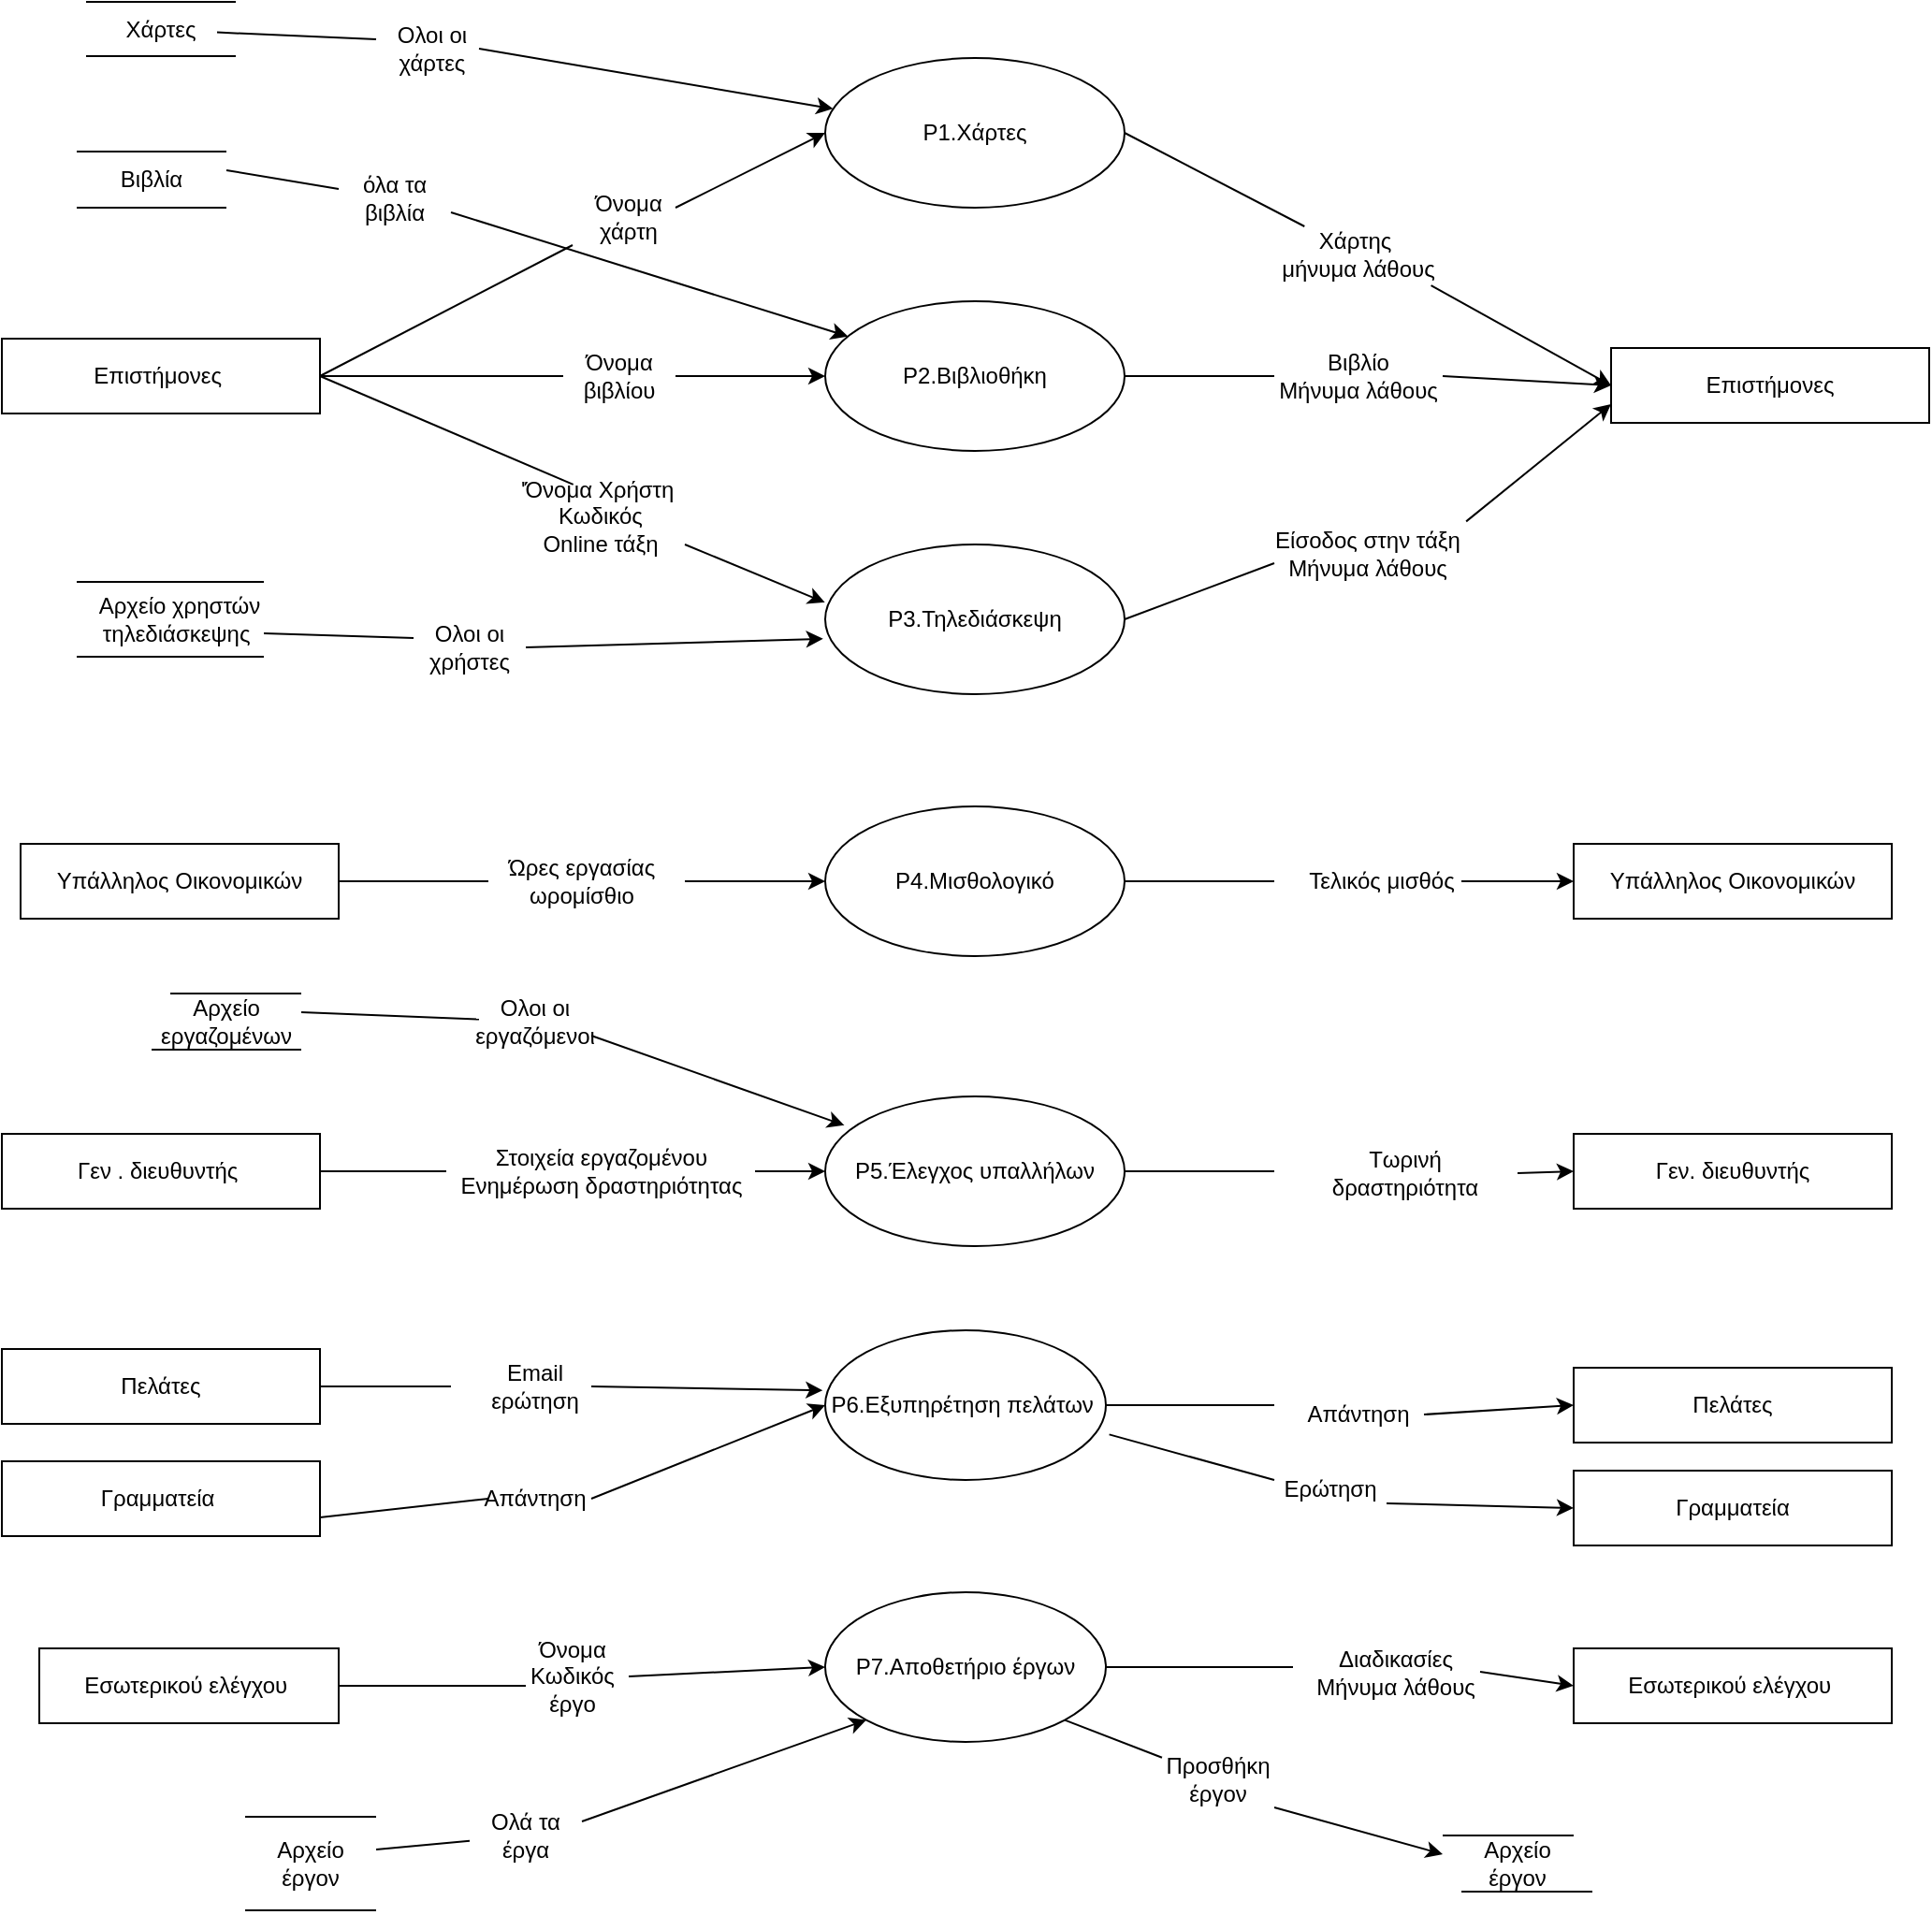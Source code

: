 <mxfile version="21.3.2" type="github">
  <diagram name="Σελίδα-1" id="d722_HOSetGY8IbsiXK8">
    <mxGraphModel dx="1608" dy="756" grid="1" gridSize="10" guides="1" tooltips="1" connect="1" arrows="1" fold="1" page="1" pageScale="1" pageWidth="3300" pageHeight="4681" math="0" shadow="0">
      <root>
        <mxCell id="0" />
        <mxCell id="1" parent="0" />
        <mxCell id="W4YdzC6T8s4nz27xlf9W-1" value="Επιστήμονες&amp;nbsp;" style="rounded=0;whiteSpace=wrap;html=1;" vertex="1" parent="1">
          <mxGeometry x="880" y="790" width="170" height="40" as="geometry" />
        </mxCell>
        <mxCell id="W4YdzC6T8s4nz27xlf9W-3" value="Ρ1.Χάρτες" style="ellipse;whiteSpace=wrap;html=1;align=center;" vertex="1" parent="1">
          <mxGeometry x="1320" y="640" width="160" height="80" as="geometry" />
        </mxCell>
        <mxCell id="W4YdzC6T8s4nz27xlf9W-4" value="" style="endArrow=none;html=1;rounded=0;exitX=1;exitY=0.5;exitDx=0;exitDy=0;entryX=0;entryY=1;entryDx=0;entryDy=0;" edge="1" parent="1" source="W4YdzC6T8s4nz27xlf9W-1" target="W4YdzC6T8s4nz27xlf9W-5">
          <mxGeometry width="50" height="50" relative="1" as="geometry">
            <mxPoint x="1080" y="710" as="sourcePoint" />
            <mxPoint x="1120" y="680" as="targetPoint" />
          </mxGeometry>
        </mxCell>
        <mxCell id="W4YdzC6T8s4nz27xlf9W-5" value="Όνομα χάρτη" style="text;html=1;strokeColor=none;fillColor=none;align=center;verticalAlign=middle;whiteSpace=wrap;rounded=0;" vertex="1" parent="1">
          <mxGeometry x="1185" y="710" width="60" height="30" as="geometry" />
        </mxCell>
        <mxCell id="W4YdzC6T8s4nz27xlf9W-6" value="" style="endArrow=classic;html=1;rounded=0;entryX=0;entryY=0.5;entryDx=0;entryDy=0;" edge="1" parent="1" target="W4YdzC6T8s4nz27xlf9W-3">
          <mxGeometry width="50" height="50" relative="1" as="geometry">
            <mxPoint x="1240" y="720" as="sourcePoint" />
            <mxPoint x="1260" y="640" as="targetPoint" />
          </mxGeometry>
        </mxCell>
        <mxCell id="W4YdzC6T8s4nz27xlf9W-7" value="Ρ2.Βιβλιοθήκη" style="ellipse;whiteSpace=wrap;html=1;align=center;" vertex="1" parent="1">
          <mxGeometry x="1320" y="770" width="160" height="80" as="geometry" />
        </mxCell>
        <mxCell id="W4YdzC6T8s4nz27xlf9W-8" value="" style="endArrow=none;html=1;rounded=0;exitX=1;exitY=0.5;exitDx=0;exitDy=0;entryX=0;entryY=0.5;entryDx=0;entryDy=0;" edge="1" parent="1" source="W4YdzC6T8s4nz27xlf9W-1" target="W4YdzC6T8s4nz27xlf9W-10">
          <mxGeometry width="50" height="50" relative="1" as="geometry">
            <mxPoint x="1030" y="700" as="sourcePoint" />
            <mxPoint x="1160" y="750" as="targetPoint" />
          </mxGeometry>
        </mxCell>
        <mxCell id="W4YdzC6T8s4nz27xlf9W-10" value="Όνομα βιβλίου" style="text;html=1;strokeColor=none;fillColor=none;align=center;verticalAlign=middle;whiteSpace=wrap;rounded=0;" vertex="1" parent="1">
          <mxGeometry x="1180" y="795" width="60" height="30" as="geometry" />
        </mxCell>
        <mxCell id="W4YdzC6T8s4nz27xlf9W-11" value="" style="endArrow=classic;html=1;rounded=0;exitX=1;exitY=0.5;exitDx=0;exitDy=0;entryX=0;entryY=0.5;entryDx=0;entryDy=0;" edge="1" parent="1" source="W4YdzC6T8s4nz27xlf9W-10" target="W4YdzC6T8s4nz27xlf9W-7">
          <mxGeometry width="50" height="50" relative="1" as="geometry">
            <mxPoint x="1250" y="800" as="sourcePoint" />
            <mxPoint x="1300" y="750" as="targetPoint" />
          </mxGeometry>
        </mxCell>
        <mxCell id="W4YdzC6T8s4nz27xlf9W-12" value="Ρ3.Τηλεδιάσκεψη" style="ellipse;whiteSpace=wrap;html=1;align=center;" vertex="1" parent="1">
          <mxGeometry x="1320" y="900" width="160" height="80" as="geometry" />
        </mxCell>
        <mxCell id="W4YdzC6T8s4nz27xlf9W-13" value="" style="endArrow=none;html=1;rounded=0;exitX=1;exitY=0.5;exitDx=0;exitDy=0;entryX=0.337;entryY=-0.068;entryDx=0;entryDy=0;entryPerimeter=0;" edge="1" parent="1" source="W4YdzC6T8s4nz27xlf9W-1" target="W4YdzC6T8s4nz27xlf9W-14">
          <mxGeometry width="50" height="50" relative="1" as="geometry">
            <mxPoint x="1110" y="880" as="sourcePoint" />
            <mxPoint x="1160" y="830" as="targetPoint" />
          </mxGeometry>
        </mxCell>
        <mxCell id="W4YdzC6T8s4nz27xlf9W-14" value="&#39;Όνομα Χρήστη&amp;nbsp;&lt;br&gt;Κωδικός&lt;br&gt;Online τάξη" style="text;html=1;strokeColor=none;fillColor=none;align=center;verticalAlign=middle;whiteSpace=wrap;rounded=0;" vertex="1" parent="1">
          <mxGeometry x="1155" y="870" width="90" height="30" as="geometry" />
        </mxCell>
        <mxCell id="W4YdzC6T8s4nz27xlf9W-15" value="" style="endArrow=classic;html=1;rounded=0;entryX=-0.001;entryY=0.387;entryDx=0;entryDy=0;exitX=1;exitY=1;exitDx=0;exitDy=0;entryPerimeter=0;" edge="1" parent="1" source="W4YdzC6T8s4nz27xlf9W-14" target="W4YdzC6T8s4nz27xlf9W-12">
          <mxGeometry width="50" height="50" relative="1" as="geometry">
            <mxPoint x="1230" y="880" as="sourcePoint" />
            <mxPoint x="1300" y="910" as="targetPoint" />
          </mxGeometry>
        </mxCell>
        <mxCell id="W4YdzC6T8s4nz27xlf9W-16" value="Επιστήμονες" style="whiteSpace=wrap;html=1;align=center;" vertex="1" parent="1">
          <mxGeometry x="1740" y="795" width="170" height="40" as="geometry" />
        </mxCell>
        <mxCell id="W4YdzC6T8s4nz27xlf9W-18" value="" style="endArrow=none;html=1;rounded=0;exitX=1;exitY=0.5;exitDx=0;exitDy=0;" edge="1" parent="1" source="W4YdzC6T8s4nz27xlf9W-3" target="W4YdzC6T8s4nz27xlf9W-19">
          <mxGeometry width="50" height="50" relative="1" as="geometry">
            <mxPoint x="1480" y="680" as="sourcePoint" />
            <mxPoint x="1600" y="750" as="targetPoint" />
          </mxGeometry>
        </mxCell>
        <mxCell id="W4YdzC6T8s4nz27xlf9W-19" value="Χάρτης&amp;nbsp;&lt;br&gt;μήνυμα λάθους" style="text;html=1;strokeColor=none;fillColor=none;align=center;verticalAlign=middle;whiteSpace=wrap;rounded=0;" vertex="1" parent="1">
          <mxGeometry x="1560" y="730" width="90" height="30" as="geometry" />
        </mxCell>
        <mxCell id="W4YdzC6T8s4nz27xlf9W-20" value="" style="endArrow=classic;html=1;rounded=0;entryX=0;entryY=0.5;entryDx=0;entryDy=0;exitX=0.931;exitY=1.051;exitDx=0;exitDy=0;exitPerimeter=0;" edge="1" parent="1" source="W4YdzC6T8s4nz27xlf9W-19" target="W4YdzC6T8s4nz27xlf9W-16">
          <mxGeometry width="50" height="50" relative="1" as="geometry">
            <mxPoint x="1660" y="840" as="sourcePoint" />
            <mxPoint x="1710" y="790" as="targetPoint" />
          </mxGeometry>
        </mxCell>
        <mxCell id="W4YdzC6T8s4nz27xlf9W-21" value="" style="endArrow=none;html=1;rounded=0;exitX=1;exitY=0.5;exitDx=0;exitDy=0;" edge="1" parent="1" source="W4YdzC6T8s4nz27xlf9W-7">
          <mxGeometry width="50" height="50" relative="1" as="geometry">
            <mxPoint x="1520" y="850" as="sourcePoint" />
            <mxPoint x="1560" y="810" as="targetPoint" />
          </mxGeometry>
        </mxCell>
        <mxCell id="W4YdzC6T8s4nz27xlf9W-22" value="Βιβλίο&lt;br&gt;Μήνυμα λάθους" style="text;html=1;strokeColor=none;fillColor=none;align=center;verticalAlign=middle;whiteSpace=wrap;rounded=0;" vertex="1" parent="1">
          <mxGeometry x="1560" y="795" width="90" height="30" as="geometry" />
        </mxCell>
        <mxCell id="W4YdzC6T8s4nz27xlf9W-23" value="" style="endArrow=classic;html=1;rounded=0;exitX=1;exitY=0.5;exitDx=0;exitDy=0;entryX=0;entryY=0.5;entryDx=0;entryDy=0;" edge="1" parent="1" source="W4YdzC6T8s4nz27xlf9W-22" target="W4YdzC6T8s4nz27xlf9W-16">
          <mxGeometry width="50" height="50" relative="1" as="geometry">
            <mxPoint x="1660" y="900" as="sourcePoint" />
            <mxPoint x="1710" y="850" as="targetPoint" />
          </mxGeometry>
        </mxCell>
        <mxCell id="W4YdzC6T8s4nz27xlf9W-24" value="" style="endArrow=none;html=1;rounded=0;exitX=1;exitY=0.5;exitDx=0;exitDy=0;" edge="1" parent="1" source="W4YdzC6T8s4nz27xlf9W-12">
          <mxGeometry width="50" height="50" relative="1" as="geometry">
            <mxPoint x="1520" y="960" as="sourcePoint" />
            <mxPoint x="1560" y="910" as="targetPoint" />
          </mxGeometry>
        </mxCell>
        <mxCell id="W4YdzC6T8s4nz27xlf9W-25" value="Είσοδος στην τάξη&lt;br&gt;Μήνυμα λάθους" style="text;html=1;strokeColor=none;fillColor=none;align=center;verticalAlign=middle;whiteSpace=wrap;rounded=0;" vertex="1" parent="1">
          <mxGeometry x="1550" y="890" width="120" height="30" as="geometry" />
        </mxCell>
        <mxCell id="W4YdzC6T8s4nz27xlf9W-26" value="" style="endArrow=classic;html=1;rounded=0;entryX=0;entryY=0.75;entryDx=0;entryDy=0;exitX=0.938;exitY=-0.077;exitDx=0;exitDy=0;exitPerimeter=0;" edge="1" parent="1" source="W4YdzC6T8s4nz27xlf9W-25" target="W4YdzC6T8s4nz27xlf9W-16">
          <mxGeometry width="50" height="50" relative="1" as="geometry">
            <mxPoint x="1710" y="920" as="sourcePoint" />
            <mxPoint x="1760" y="870" as="targetPoint" />
          </mxGeometry>
        </mxCell>
        <mxCell id="W4YdzC6T8s4nz27xlf9W-27" value="Υπάλληλος Οικονομικών" style="whiteSpace=wrap;html=1;align=center;" vertex="1" parent="1">
          <mxGeometry x="890" y="1060" width="170" height="40" as="geometry" />
        </mxCell>
        <mxCell id="W4YdzC6T8s4nz27xlf9W-28" value="Ρ4.Μισθολογικό" style="ellipse;whiteSpace=wrap;html=1;align=center;" vertex="1" parent="1">
          <mxGeometry x="1320" y="1040" width="160" height="80" as="geometry" />
        </mxCell>
        <mxCell id="W4YdzC6T8s4nz27xlf9W-29" value="" style="endArrow=none;html=1;rounded=0;exitX=1;exitY=0.5;exitDx=0;exitDy=0;" edge="1" parent="1" source="W4YdzC6T8s4nz27xlf9W-27">
          <mxGeometry width="50" height="50" relative="1" as="geometry">
            <mxPoint x="1100" y="1100" as="sourcePoint" />
            <mxPoint x="1140" y="1080" as="targetPoint" />
          </mxGeometry>
        </mxCell>
        <mxCell id="W4YdzC6T8s4nz27xlf9W-30" value="Ώρες εργασίας&lt;br&gt;ωρομίσθιο" style="text;html=1;strokeColor=none;fillColor=none;align=center;verticalAlign=middle;whiteSpace=wrap;rounded=0;" vertex="1" parent="1">
          <mxGeometry x="1135" y="1065" width="110" height="30" as="geometry" />
        </mxCell>
        <mxCell id="W4YdzC6T8s4nz27xlf9W-31" value="" style="endArrow=classic;html=1;rounded=0;exitX=1;exitY=0.5;exitDx=0;exitDy=0;entryX=0;entryY=0.5;entryDx=0;entryDy=0;" edge="1" parent="1" source="W4YdzC6T8s4nz27xlf9W-30" target="W4YdzC6T8s4nz27xlf9W-28">
          <mxGeometry width="50" height="50" relative="1" as="geometry">
            <mxPoint x="1290" y="1160" as="sourcePoint" />
            <mxPoint x="1340" y="1110" as="targetPoint" />
          </mxGeometry>
        </mxCell>
        <mxCell id="W4YdzC6T8s4nz27xlf9W-32" value="Υπάλληλος Οικονομικών" style="whiteSpace=wrap;html=1;align=center;" vertex="1" parent="1">
          <mxGeometry x="1720" y="1060" width="170" height="40" as="geometry" />
        </mxCell>
        <mxCell id="W4YdzC6T8s4nz27xlf9W-34" value="" style="endArrow=none;html=1;rounded=0;exitX=1;exitY=0.5;exitDx=0;exitDy=0;" edge="1" parent="1" source="W4YdzC6T8s4nz27xlf9W-28">
          <mxGeometry width="50" height="50" relative="1" as="geometry">
            <mxPoint x="1520" y="1100" as="sourcePoint" />
            <mxPoint x="1560" y="1080" as="targetPoint" />
          </mxGeometry>
        </mxCell>
        <mxCell id="W4YdzC6T8s4nz27xlf9W-35" value="Τελικός μισθός" style="text;html=1;strokeColor=none;fillColor=none;align=center;verticalAlign=middle;whiteSpace=wrap;rounded=0;" vertex="1" parent="1">
          <mxGeometry x="1575" y="1065" width="85" height="30" as="geometry" />
        </mxCell>
        <mxCell id="W4YdzC6T8s4nz27xlf9W-36" value="" style="endArrow=classic;html=1;rounded=0;entryX=0;entryY=0.5;entryDx=0;entryDy=0;exitX=1;exitY=0.5;exitDx=0;exitDy=0;" edge="1" parent="1" source="W4YdzC6T8s4nz27xlf9W-35" target="W4YdzC6T8s4nz27xlf9W-32">
          <mxGeometry width="50" height="50" relative="1" as="geometry">
            <mxPoint x="1640" y="1150" as="sourcePoint" />
            <mxPoint x="1690" y="1100" as="targetPoint" />
          </mxGeometry>
        </mxCell>
        <mxCell id="W4YdzC6T8s4nz27xlf9W-37" value="Γεν . διευθυντής&amp;nbsp;" style="whiteSpace=wrap;html=1;align=center;" vertex="1" parent="1">
          <mxGeometry x="880" y="1215" width="170" height="40" as="geometry" />
        </mxCell>
        <mxCell id="W4YdzC6T8s4nz27xlf9W-38" value="" style="endArrow=none;html=1;rounded=0;exitX=1;exitY=0.5;exitDx=0;exitDy=0;entryX=0;entryY=0.5;entryDx=0;entryDy=0;" edge="1" parent="1" source="W4YdzC6T8s4nz27xlf9W-37" target="W4YdzC6T8s4nz27xlf9W-39">
          <mxGeometry width="50" height="50" relative="1" as="geometry">
            <mxPoint x="1080" y="1270" as="sourcePoint" />
            <mxPoint x="1110" y="1260" as="targetPoint" />
          </mxGeometry>
        </mxCell>
        <mxCell id="W4YdzC6T8s4nz27xlf9W-39" value="Στοιχεία εργαζομένου&lt;br&gt;Ενημέρωση δραστηριότητας" style="text;html=1;strokeColor=none;fillColor=none;align=center;verticalAlign=middle;whiteSpace=wrap;rounded=0;" vertex="1" parent="1">
          <mxGeometry x="1117.5" y="1220" width="165" height="30" as="geometry" />
        </mxCell>
        <mxCell id="W4YdzC6T8s4nz27xlf9W-40" value="Ρ5.Έλεγχος υπαλλήλων" style="ellipse;whiteSpace=wrap;html=1;align=center;" vertex="1" parent="1">
          <mxGeometry x="1320" y="1195" width="160" height="80" as="geometry" />
        </mxCell>
        <mxCell id="W4YdzC6T8s4nz27xlf9W-41" value="" style="endArrow=classic;html=1;rounded=0;entryX=0;entryY=0.5;entryDx=0;entryDy=0;exitX=1;exitY=0.5;exitDx=0;exitDy=0;" edge="1" parent="1" source="W4YdzC6T8s4nz27xlf9W-39" target="W4YdzC6T8s4nz27xlf9W-40">
          <mxGeometry width="50" height="50" relative="1" as="geometry">
            <mxPoint x="1190" y="1360" as="sourcePoint" />
            <mxPoint x="1240" y="1310" as="targetPoint" />
          </mxGeometry>
        </mxCell>
        <mxCell id="W4YdzC6T8s4nz27xlf9W-42" value="" style="endArrow=none;html=1;rounded=0;exitX=1;exitY=0.5;exitDx=0;exitDy=0;" edge="1" parent="1" source="W4YdzC6T8s4nz27xlf9W-40">
          <mxGeometry width="50" height="50" relative="1" as="geometry">
            <mxPoint x="1520" y="1250" as="sourcePoint" />
            <mxPoint x="1560" y="1235" as="targetPoint" />
          </mxGeometry>
        </mxCell>
        <mxCell id="W4YdzC6T8s4nz27xlf9W-43" value="Τωρινή δραστηριότητα" style="text;html=1;strokeColor=none;fillColor=none;align=center;verticalAlign=middle;whiteSpace=wrap;rounded=0;" vertex="1" parent="1">
          <mxGeometry x="1570" y="1221" width="120" height="30" as="geometry" />
        </mxCell>
        <mxCell id="W4YdzC6T8s4nz27xlf9W-44" value="Γεν. διευθυντής" style="whiteSpace=wrap;html=1;align=center;" vertex="1" parent="1">
          <mxGeometry x="1720" y="1215" width="170" height="40" as="geometry" />
        </mxCell>
        <mxCell id="W4YdzC6T8s4nz27xlf9W-45" value="" style="endArrow=classic;html=1;rounded=0;entryX=0;entryY=0.5;entryDx=0;entryDy=0;exitX=1;exitY=0.5;exitDx=0;exitDy=0;" edge="1" parent="1" source="W4YdzC6T8s4nz27xlf9W-43" target="W4YdzC6T8s4nz27xlf9W-44">
          <mxGeometry width="50" height="50" relative="1" as="geometry">
            <mxPoint x="1630" y="1330" as="sourcePoint" />
            <mxPoint x="1680" y="1280" as="targetPoint" />
          </mxGeometry>
        </mxCell>
        <mxCell id="W4YdzC6T8s4nz27xlf9W-46" value="Πελάτες" style="whiteSpace=wrap;html=1;align=center;" vertex="1" parent="1">
          <mxGeometry x="880" y="1330" width="170" height="40" as="geometry" />
        </mxCell>
        <mxCell id="W4YdzC6T8s4nz27xlf9W-47" value="" style="endArrow=none;html=1;rounded=0;exitX=1;exitY=0.5;exitDx=0;exitDy=0;" edge="1" parent="1" source="W4YdzC6T8s4nz27xlf9W-46">
          <mxGeometry width="50" height="50" relative="1" as="geometry">
            <mxPoint x="1090" y="1360" as="sourcePoint" />
            <mxPoint x="1120" y="1350" as="targetPoint" />
          </mxGeometry>
        </mxCell>
        <mxCell id="W4YdzC6T8s4nz27xlf9W-48" value="Email&lt;br&gt;ερώτηση" style="text;html=1;strokeColor=none;fillColor=none;align=center;verticalAlign=middle;whiteSpace=wrap;rounded=0;" vertex="1" parent="1">
          <mxGeometry x="1135" y="1335" width="60" height="30" as="geometry" />
        </mxCell>
        <mxCell id="W4YdzC6T8s4nz27xlf9W-49" value="Ρ6.Εξυπηρέτηση πελάτων&amp;nbsp;" style="ellipse;whiteSpace=wrap;html=1;align=center;" vertex="1" parent="1">
          <mxGeometry x="1320" y="1320" width="150" height="80" as="geometry" />
        </mxCell>
        <mxCell id="W4YdzC6T8s4nz27xlf9W-50" value="" style="endArrow=classic;html=1;rounded=0;exitX=1;exitY=0.5;exitDx=0;exitDy=0;entryX=-0.009;entryY=0.401;entryDx=0;entryDy=0;entryPerimeter=0;" edge="1" parent="1" source="W4YdzC6T8s4nz27xlf9W-48" target="W4YdzC6T8s4nz27xlf9W-49">
          <mxGeometry width="50" height="50" relative="1" as="geometry">
            <mxPoint x="1230" y="1370" as="sourcePoint" />
            <mxPoint x="1280" y="1320" as="targetPoint" />
          </mxGeometry>
        </mxCell>
        <mxCell id="W4YdzC6T8s4nz27xlf9W-51" value="Πελάτες" style="whiteSpace=wrap;html=1;align=center;" vertex="1" parent="1">
          <mxGeometry x="1720" y="1340" width="170" height="40" as="geometry" />
        </mxCell>
        <mxCell id="W4YdzC6T8s4nz27xlf9W-52" value="" style="endArrow=none;html=1;rounded=0;exitX=1;exitY=0.5;exitDx=0;exitDy=0;" edge="1" parent="1" source="W4YdzC6T8s4nz27xlf9W-49">
          <mxGeometry width="50" height="50" relative="1" as="geometry">
            <mxPoint x="1510" y="1370" as="sourcePoint" />
            <mxPoint x="1560" y="1360" as="targetPoint" />
          </mxGeometry>
        </mxCell>
        <mxCell id="W4YdzC6T8s4nz27xlf9W-53" value="Απάντηση" style="text;html=1;strokeColor=none;fillColor=none;align=center;verticalAlign=middle;whiteSpace=wrap;rounded=0;" vertex="1" parent="1">
          <mxGeometry x="1570" y="1350" width="70" height="30" as="geometry" />
        </mxCell>
        <mxCell id="W4YdzC6T8s4nz27xlf9W-54" value="" style="endArrow=classic;html=1;rounded=0;exitX=1;exitY=0.5;exitDx=0;exitDy=0;" edge="1" parent="1" source="W4YdzC6T8s4nz27xlf9W-53">
          <mxGeometry width="50" height="50" relative="1" as="geometry">
            <mxPoint x="1650" y="1390" as="sourcePoint" />
            <mxPoint x="1720" y="1360" as="targetPoint" />
          </mxGeometry>
        </mxCell>
        <mxCell id="W4YdzC6T8s4nz27xlf9W-55" value="Γραμματεία&amp;nbsp;" style="whiteSpace=wrap;html=1;align=center;" vertex="1" parent="1">
          <mxGeometry x="880" y="1390" width="170" height="40" as="geometry" />
        </mxCell>
        <mxCell id="W4YdzC6T8s4nz27xlf9W-56" value="" style="endArrow=none;html=1;rounded=0;exitX=1;exitY=0.75;exitDx=0;exitDy=0;" edge="1" parent="1" source="W4YdzC6T8s4nz27xlf9W-55">
          <mxGeometry width="50" height="50" relative="1" as="geometry">
            <mxPoint x="1110" y="1440" as="sourcePoint" />
            <mxPoint x="1140" y="1410" as="targetPoint" />
          </mxGeometry>
        </mxCell>
        <mxCell id="W4YdzC6T8s4nz27xlf9W-57" value="Απάντηση" style="text;html=1;strokeColor=none;fillColor=none;align=center;verticalAlign=middle;whiteSpace=wrap;rounded=0;" vertex="1" parent="1">
          <mxGeometry x="1135" y="1395" width="60" height="30" as="geometry" />
        </mxCell>
        <mxCell id="W4YdzC6T8s4nz27xlf9W-60" value="" style="endArrow=classic;html=1;rounded=0;exitX=1;exitY=0.5;exitDx=0;exitDy=0;entryX=0;entryY=0.5;entryDx=0;entryDy=0;" edge="1" parent="1" source="W4YdzC6T8s4nz27xlf9W-57" target="W4YdzC6T8s4nz27xlf9W-49">
          <mxGeometry width="50" height="50" relative="1" as="geometry">
            <mxPoint x="1230" y="1440" as="sourcePoint" />
            <mxPoint x="1280" y="1390" as="targetPoint" />
          </mxGeometry>
        </mxCell>
        <mxCell id="W4YdzC6T8s4nz27xlf9W-61" value="Γραμματεία" style="whiteSpace=wrap;html=1;align=center;" vertex="1" parent="1">
          <mxGeometry x="1720" y="1395" width="170" height="40" as="geometry" />
        </mxCell>
        <mxCell id="W4YdzC6T8s4nz27xlf9W-62" value="" style="endArrow=none;html=1;rounded=0;exitX=1.012;exitY=0.696;exitDx=0;exitDy=0;exitPerimeter=0;" edge="1" parent="1" source="W4YdzC6T8s4nz27xlf9W-49">
          <mxGeometry width="50" height="50" relative="1" as="geometry">
            <mxPoint x="1480" y="1460" as="sourcePoint" />
            <mxPoint x="1560" y="1400" as="targetPoint" />
          </mxGeometry>
        </mxCell>
        <mxCell id="W4YdzC6T8s4nz27xlf9W-63" value="Ερώτηση" style="text;html=1;strokeColor=none;fillColor=none;align=center;verticalAlign=middle;whiteSpace=wrap;rounded=0;" vertex="1" parent="1">
          <mxGeometry x="1560" y="1390" width="60" height="30" as="geometry" />
        </mxCell>
        <mxCell id="W4YdzC6T8s4nz27xlf9W-64" value="" style="endArrow=classic;html=1;rounded=0;exitX=1;exitY=0.75;exitDx=0;exitDy=0;entryX=0;entryY=0.5;entryDx=0;entryDy=0;" edge="1" parent="1" source="W4YdzC6T8s4nz27xlf9W-63" target="W4YdzC6T8s4nz27xlf9W-61">
          <mxGeometry width="50" height="50" relative="1" as="geometry">
            <mxPoint x="1630" y="1540" as="sourcePoint" />
            <mxPoint x="1680" y="1490" as="targetPoint" />
          </mxGeometry>
        </mxCell>
        <mxCell id="W4YdzC6T8s4nz27xlf9W-65" value="Εσωτερικού ελέγχου&amp;nbsp;" style="whiteSpace=wrap;html=1;align=center;" vertex="1" parent="1">
          <mxGeometry x="900" y="1490" width="160" height="40" as="geometry" />
        </mxCell>
        <mxCell id="W4YdzC6T8s4nz27xlf9W-66" value="Ρ7.Αποθετήριο έργων" style="ellipse;whiteSpace=wrap;html=1;align=center;" vertex="1" parent="1">
          <mxGeometry x="1320" y="1460" width="150" height="80" as="geometry" />
        </mxCell>
        <mxCell id="W4YdzC6T8s4nz27xlf9W-67" value="" style="endArrow=none;html=1;rounded=0;exitX=1;exitY=0.5;exitDx=0;exitDy=0;" edge="1" parent="1" source="W4YdzC6T8s4nz27xlf9W-65">
          <mxGeometry width="50" height="50" relative="1" as="geometry">
            <mxPoint x="1100" y="1540" as="sourcePoint" />
            <mxPoint x="1160" y="1510" as="targetPoint" />
          </mxGeometry>
        </mxCell>
        <mxCell id="W4YdzC6T8s4nz27xlf9W-68" value="Όνομα&lt;br&gt;Κωδικός&lt;br&gt;έργο" style="text;html=1;strokeColor=none;fillColor=none;align=center;verticalAlign=middle;whiteSpace=wrap;rounded=0;" vertex="1" parent="1">
          <mxGeometry x="1155" y="1490" width="60" height="30" as="geometry" />
        </mxCell>
        <mxCell id="W4YdzC6T8s4nz27xlf9W-69" value="" style="endArrow=classic;html=1;rounded=0;exitX=1;exitY=0.5;exitDx=0;exitDy=0;entryX=0;entryY=0.5;entryDx=0;entryDy=0;" edge="1" parent="1" source="W4YdzC6T8s4nz27xlf9W-68" target="W4YdzC6T8s4nz27xlf9W-66">
          <mxGeometry width="50" height="50" relative="1" as="geometry">
            <mxPoint x="1240" y="1530" as="sourcePoint" />
            <mxPoint x="1290" y="1480" as="targetPoint" />
          </mxGeometry>
        </mxCell>
        <mxCell id="W4YdzC6T8s4nz27xlf9W-70" value="Εσωτερικού ελέγχου&amp;nbsp;" style="whiteSpace=wrap;html=1;align=center;" vertex="1" parent="1">
          <mxGeometry x="1720" y="1490" width="170" height="40" as="geometry" />
        </mxCell>
        <mxCell id="W4YdzC6T8s4nz27xlf9W-72" value="" style="endArrow=none;html=1;rounded=0;exitX=1;exitY=0.5;exitDx=0;exitDy=0;" edge="1" parent="1" source="W4YdzC6T8s4nz27xlf9W-66">
          <mxGeometry width="50" height="50" relative="1" as="geometry">
            <mxPoint x="1520" y="1540" as="sourcePoint" />
            <mxPoint x="1570" y="1500" as="targetPoint" />
          </mxGeometry>
        </mxCell>
        <mxCell id="W4YdzC6T8s4nz27xlf9W-73" value="Διαδικασίες&lt;br&gt;Μήνυμα λάθους" style="text;html=1;strokeColor=none;fillColor=none;align=center;verticalAlign=middle;whiteSpace=wrap;rounded=0;" vertex="1" parent="1">
          <mxGeometry x="1580" y="1485" width="90" height="35" as="geometry" />
        </mxCell>
        <mxCell id="W4YdzC6T8s4nz27xlf9W-74" value="" style="endArrow=classic;html=1;rounded=0;entryX=0;entryY=0.5;entryDx=0;entryDy=0;exitX=1;exitY=0.5;exitDx=0;exitDy=0;" edge="1" parent="1" source="W4YdzC6T8s4nz27xlf9W-73" target="W4YdzC6T8s4nz27xlf9W-70">
          <mxGeometry width="50" height="50" relative="1" as="geometry">
            <mxPoint x="1620" y="1620" as="sourcePoint" />
            <mxPoint x="1670" y="1570" as="targetPoint" />
          </mxGeometry>
        </mxCell>
        <mxCell id="W4YdzC6T8s4nz27xlf9W-76" value="" style="endArrow=none;html=1;rounded=0;" edge="1" parent="1">
          <mxGeometry width="50" height="50" relative="1" as="geometry">
            <mxPoint x="925" y="610" as="sourcePoint" />
            <mxPoint x="1005" y="610" as="targetPoint" />
          </mxGeometry>
        </mxCell>
        <mxCell id="W4YdzC6T8s4nz27xlf9W-77" value="Χάρτες" style="text;html=1;strokeColor=none;fillColor=none;align=center;verticalAlign=middle;whiteSpace=wrap;rounded=0;" vertex="1" parent="1">
          <mxGeometry x="935" y="610" width="60" height="30" as="geometry" />
        </mxCell>
        <mxCell id="W4YdzC6T8s4nz27xlf9W-80" value="" style="endArrow=none;html=1;rounded=0;" edge="1" parent="1" target="W4YdzC6T8s4nz27xlf9W-77">
          <mxGeometry width="50" height="50" relative="1" as="geometry">
            <mxPoint x="1080" y="630" as="sourcePoint" />
            <mxPoint x="1600" y="650" as="targetPoint" />
          </mxGeometry>
        </mxCell>
        <mxCell id="W4YdzC6T8s4nz27xlf9W-81" value="Ολοι οι χάρτες" style="text;html=1;strokeColor=none;fillColor=none;align=center;verticalAlign=middle;whiteSpace=wrap;rounded=0;" vertex="1" parent="1">
          <mxGeometry x="1085" y="620" width="50" height="30" as="geometry" />
        </mxCell>
        <mxCell id="W4YdzC6T8s4nz27xlf9W-85" value="" style="endArrow=none;html=1;rounded=0;" edge="1" parent="1">
          <mxGeometry width="50" height="50" relative="1" as="geometry">
            <mxPoint x="925" y="638.95" as="sourcePoint" />
            <mxPoint x="1005" y="638.95" as="targetPoint" />
          </mxGeometry>
        </mxCell>
        <mxCell id="W4YdzC6T8s4nz27xlf9W-87" value="" style="endArrow=classic;html=1;rounded=0;exitX=1;exitY=0.5;exitDx=0;exitDy=0;" edge="1" parent="1" source="W4YdzC6T8s4nz27xlf9W-81" target="W4YdzC6T8s4nz27xlf9W-3">
          <mxGeometry width="50" height="50" relative="1" as="geometry">
            <mxPoint x="1220" y="600" as="sourcePoint" />
            <mxPoint x="1270" y="550" as="targetPoint" />
          </mxGeometry>
        </mxCell>
        <mxCell id="W4YdzC6T8s4nz27xlf9W-95" value="" style="endArrow=none;html=1;rounded=0;" edge="1" parent="1">
          <mxGeometry width="50" height="50" relative="1" as="geometry">
            <mxPoint x="920" y="690" as="sourcePoint" />
            <mxPoint x="1000" y="690" as="targetPoint" />
          </mxGeometry>
        </mxCell>
        <mxCell id="W4YdzC6T8s4nz27xlf9W-96" value="" style="endArrow=none;html=1;rounded=0;" edge="1" parent="1">
          <mxGeometry width="50" height="50" relative="1" as="geometry">
            <mxPoint x="920" y="720" as="sourcePoint" />
            <mxPoint x="1000" y="720" as="targetPoint" />
          </mxGeometry>
        </mxCell>
        <mxCell id="W4YdzC6T8s4nz27xlf9W-97" value="Βιβλία" style="text;html=1;strokeColor=none;fillColor=none;align=center;verticalAlign=middle;whiteSpace=wrap;rounded=0;" vertex="1" parent="1">
          <mxGeometry x="930" y="690" width="60" height="30" as="geometry" />
        </mxCell>
        <mxCell id="W4YdzC6T8s4nz27xlf9W-98" value="" style="endArrow=none;html=1;rounded=0;" edge="1" parent="1">
          <mxGeometry width="50" height="50" relative="1" as="geometry">
            <mxPoint x="1000" y="700" as="sourcePoint" />
            <mxPoint x="1060" y="710" as="targetPoint" />
          </mxGeometry>
        </mxCell>
        <mxCell id="W4YdzC6T8s4nz27xlf9W-99" value="όλα τα βιβλία" style="text;html=1;strokeColor=none;fillColor=none;align=center;verticalAlign=middle;whiteSpace=wrap;rounded=0;" vertex="1" parent="1">
          <mxGeometry x="1060" y="700" width="60" height="30" as="geometry" />
        </mxCell>
        <mxCell id="W4YdzC6T8s4nz27xlf9W-100" value="" style="endArrow=classic;html=1;rounded=0;exitX=1;exitY=0.75;exitDx=0;exitDy=0;" edge="1" parent="1" source="W4YdzC6T8s4nz27xlf9W-99" target="W4YdzC6T8s4nz27xlf9W-7">
          <mxGeometry width="50" height="50" relative="1" as="geometry">
            <mxPoint x="1250" y="790" as="sourcePoint" />
            <mxPoint x="1300" y="740" as="targetPoint" />
          </mxGeometry>
        </mxCell>
        <mxCell id="W4YdzC6T8s4nz27xlf9W-101" value="" style="endArrow=none;html=1;rounded=0;" edge="1" parent="1">
          <mxGeometry width="50" height="50" relative="1" as="geometry">
            <mxPoint x="920" y="920" as="sourcePoint" />
            <mxPoint x="1020" y="920" as="targetPoint" />
          </mxGeometry>
        </mxCell>
        <mxCell id="W4YdzC6T8s4nz27xlf9W-102" value="Αρχείο χρηστών τηλεδιάσκεψης&amp;nbsp;" style="text;html=1;strokeColor=none;fillColor=none;align=center;verticalAlign=middle;whiteSpace=wrap;rounded=0;" vertex="1" parent="1">
          <mxGeometry x="930" y="925" width="90" height="30" as="geometry" />
        </mxCell>
        <mxCell id="W4YdzC6T8s4nz27xlf9W-103" value="" style="endArrow=none;html=1;rounded=0;" edge="1" parent="1">
          <mxGeometry width="50" height="50" relative="1" as="geometry">
            <mxPoint x="920" y="960" as="sourcePoint" />
            <mxPoint x="1020" y="960" as="targetPoint" />
          </mxGeometry>
        </mxCell>
        <mxCell id="W4YdzC6T8s4nz27xlf9W-104" value="" style="endArrow=none;html=1;rounded=0;exitX=1;exitY=0.75;exitDx=0;exitDy=0;" edge="1" parent="1" source="W4YdzC6T8s4nz27xlf9W-102">
          <mxGeometry width="50" height="50" relative="1" as="geometry">
            <mxPoint x="1060" y="1010" as="sourcePoint" />
            <mxPoint x="1100" y="950" as="targetPoint" />
          </mxGeometry>
        </mxCell>
        <mxCell id="W4YdzC6T8s4nz27xlf9W-105" value="Ολοι οι χρήστες" style="text;html=1;strokeColor=none;fillColor=none;align=center;verticalAlign=middle;whiteSpace=wrap;rounded=0;" vertex="1" parent="1">
          <mxGeometry x="1100" y="940" width="60" height="30" as="geometry" />
        </mxCell>
        <mxCell id="W4YdzC6T8s4nz27xlf9W-106" value="" style="endArrow=classic;html=1;rounded=0;exitX=1;exitY=0.5;exitDx=0;exitDy=0;entryX=-0.007;entryY=0.63;entryDx=0;entryDy=0;entryPerimeter=0;" edge="1" parent="1" source="W4YdzC6T8s4nz27xlf9W-105" target="W4YdzC6T8s4nz27xlf9W-12">
          <mxGeometry width="50" height="50" relative="1" as="geometry">
            <mxPoint x="1180" y="1000" as="sourcePoint" />
            <mxPoint x="1230" y="950" as="targetPoint" />
          </mxGeometry>
        </mxCell>
        <mxCell id="W4YdzC6T8s4nz27xlf9W-107" value="" style="endArrow=none;html=1;rounded=0;" edge="1" parent="1">
          <mxGeometry width="50" height="50" relative="1" as="geometry">
            <mxPoint x="970" y="1140" as="sourcePoint" />
            <mxPoint x="1040" y="1140" as="targetPoint" />
          </mxGeometry>
        </mxCell>
        <mxCell id="W4YdzC6T8s4nz27xlf9W-108" value="Αρχείο εργαζομένων" style="text;html=1;strokeColor=none;fillColor=none;align=center;verticalAlign=middle;whiteSpace=wrap;rounded=0;" vertex="1" parent="1">
          <mxGeometry x="970" y="1140" width="60" height="30" as="geometry" />
        </mxCell>
        <mxCell id="W4YdzC6T8s4nz27xlf9W-109" value="" style="endArrow=none;html=1;rounded=0;" edge="1" parent="1">
          <mxGeometry width="50" height="50" relative="1" as="geometry">
            <mxPoint x="960" y="1170" as="sourcePoint" />
            <mxPoint x="1040" y="1170" as="targetPoint" />
          </mxGeometry>
        </mxCell>
        <mxCell id="W4YdzC6T8s4nz27xlf9W-110" value="" style="endArrow=none;html=1;rounded=0;" edge="1" parent="1" target="W4YdzC6T8s4nz27xlf9W-112">
          <mxGeometry width="50" height="50" relative="1" as="geometry">
            <mxPoint x="1040" y="1150" as="sourcePoint" />
            <mxPoint x="1150" y="1160" as="targetPoint" />
          </mxGeometry>
        </mxCell>
        <mxCell id="W4YdzC6T8s4nz27xlf9W-112" value="Ολοι οι εργαζόμενοι" style="text;html=1;strokeColor=none;fillColor=none;align=center;verticalAlign=middle;whiteSpace=wrap;rounded=0;" vertex="1" parent="1">
          <mxGeometry x="1135" y="1140" width="60" height="30" as="geometry" />
        </mxCell>
        <mxCell id="W4YdzC6T8s4nz27xlf9W-113" value="" style="endArrow=classic;html=1;rounded=0;exitX=1;exitY=0.75;exitDx=0;exitDy=0;entryX=0.064;entryY=0.193;entryDx=0;entryDy=0;entryPerimeter=0;" edge="1" parent="1" source="W4YdzC6T8s4nz27xlf9W-112" target="W4YdzC6T8s4nz27xlf9W-40">
          <mxGeometry width="50" height="50" relative="1" as="geometry">
            <mxPoint x="1240" y="1180" as="sourcePoint" />
            <mxPoint x="1290" y="1130" as="targetPoint" />
          </mxGeometry>
        </mxCell>
        <mxCell id="W4YdzC6T8s4nz27xlf9W-115" value="" style="endArrow=none;html=1;rounded=0;" edge="1" parent="1">
          <mxGeometry width="50" height="50" relative="1" as="geometry">
            <mxPoint x="1010" y="1580" as="sourcePoint" />
            <mxPoint x="1080" y="1580" as="targetPoint" />
          </mxGeometry>
        </mxCell>
        <mxCell id="W4YdzC6T8s4nz27xlf9W-116" value="Αρχείο έργον" style="text;html=1;strokeColor=none;fillColor=none;align=center;verticalAlign=middle;whiteSpace=wrap;rounded=0;" vertex="1" parent="1">
          <mxGeometry x="1010" y="1590" width="70" height="30" as="geometry" />
        </mxCell>
        <mxCell id="W4YdzC6T8s4nz27xlf9W-117" value="" style="endArrow=none;html=1;rounded=0;" edge="1" parent="1">
          <mxGeometry width="50" height="50" relative="1" as="geometry">
            <mxPoint x="1010" y="1630" as="sourcePoint" />
            <mxPoint x="1080" y="1630" as="targetPoint" />
          </mxGeometry>
        </mxCell>
        <mxCell id="W4YdzC6T8s4nz27xlf9W-118" value="" style="endArrow=none;html=1;rounded=0;exitX=1;exitY=0.25;exitDx=0;exitDy=0;" edge="1" parent="1" source="W4YdzC6T8s4nz27xlf9W-116" target="W4YdzC6T8s4nz27xlf9W-119">
          <mxGeometry width="50" height="50" relative="1" as="geometry">
            <mxPoint x="1110" y="1620" as="sourcePoint" />
            <mxPoint x="1160" y="1590" as="targetPoint" />
          </mxGeometry>
        </mxCell>
        <mxCell id="W4YdzC6T8s4nz27xlf9W-119" value="Ολά τα έργα" style="text;html=1;strokeColor=none;fillColor=none;align=center;verticalAlign=middle;whiteSpace=wrap;rounded=0;" vertex="1" parent="1">
          <mxGeometry x="1130" y="1575" width="60" height="30" as="geometry" />
        </mxCell>
        <mxCell id="W4YdzC6T8s4nz27xlf9W-120" value="" style="endArrow=classic;html=1;rounded=0;entryX=0;entryY=1;entryDx=0;entryDy=0;exitX=1;exitY=0.25;exitDx=0;exitDy=0;" edge="1" parent="1" source="W4YdzC6T8s4nz27xlf9W-119" target="W4YdzC6T8s4nz27xlf9W-66">
          <mxGeometry width="50" height="50" relative="1" as="geometry">
            <mxPoint x="1220" y="1630" as="sourcePoint" />
            <mxPoint x="1270" y="1580" as="targetPoint" />
          </mxGeometry>
        </mxCell>
        <mxCell id="W4YdzC6T8s4nz27xlf9W-121" value="" style="endArrow=none;html=1;rounded=0;entryX=1;entryY=1;entryDx=0;entryDy=0;" edge="1" parent="1" source="W4YdzC6T8s4nz27xlf9W-123" target="W4YdzC6T8s4nz27xlf9W-66">
          <mxGeometry width="50" height="50" relative="1" as="geometry">
            <mxPoint x="1494.122" y="1555" as="sourcePoint" />
            <mxPoint x="1290" y="1660" as="targetPoint" />
          </mxGeometry>
        </mxCell>
        <mxCell id="W4YdzC6T8s4nz27xlf9W-123" value="Προσθήκη έργον" style="text;html=1;strokeColor=none;fillColor=none;align=center;verticalAlign=middle;whiteSpace=wrap;rounded=0;" vertex="1" parent="1">
          <mxGeometry x="1500.002" y="1545" width="60" height="30" as="geometry" />
        </mxCell>
        <mxCell id="W4YdzC6T8s4nz27xlf9W-125" value="" style="endArrow=none;html=1;rounded=0;" edge="1" parent="1">
          <mxGeometry width="50" height="50" relative="1" as="geometry">
            <mxPoint x="1650" y="1590" as="sourcePoint" />
            <mxPoint x="1720" y="1590" as="targetPoint" />
          </mxGeometry>
        </mxCell>
        <mxCell id="W4YdzC6T8s4nz27xlf9W-126" value="Αρχείο έργον" style="text;html=1;strokeColor=none;fillColor=none;align=center;verticalAlign=middle;whiteSpace=wrap;rounded=0;" vertex="1" parent="1">
          <mxGeometry x="1660" y="1590" width="60" height="30" as="geometry" />
        </mxCell>
        <mxCell id="W4YdzC6T8s4nz27xlf9W-127" value="" style="endArrow=none;html=1;rounded=0;exitX=0;exitY=1;exitDx=0;exitDy=0;" edge="1" parent="1" source="W4YdzC6T8s4nz27xlf9W-126">
          <mxGeometry width="50" height="50" relative="1" as="geometry">
            <mxPoint x="1680" y="1670" as="sourcePoint" />
            <mxPoint x="1730" y="1620" as="targetPoint" />
          </mxGeometry>
        </mxCell>
        <mxCell id="W4YdzC6T8s4nz27xlf9W-128" value="" style="endArrow=classic;html=1;rounded=0;exitX=1;exitY=1;exitDx=0;exitDy=0;" edge="1" parent="1" source="W4YdzC6T8s4nz27xlf9W-123">
          <mxGeometry width="50" height="50" relative="1" as="geometry">
            <mxPoint x="1570" y="1650" as="sourcePoint" />
            <mxPoint x="1650" y="1600" as="targetPoint" />
          </mxGeometry>
        </mxCell>
      </root>
    </mxGraphModel>
  </diagram>
</mxfile>
